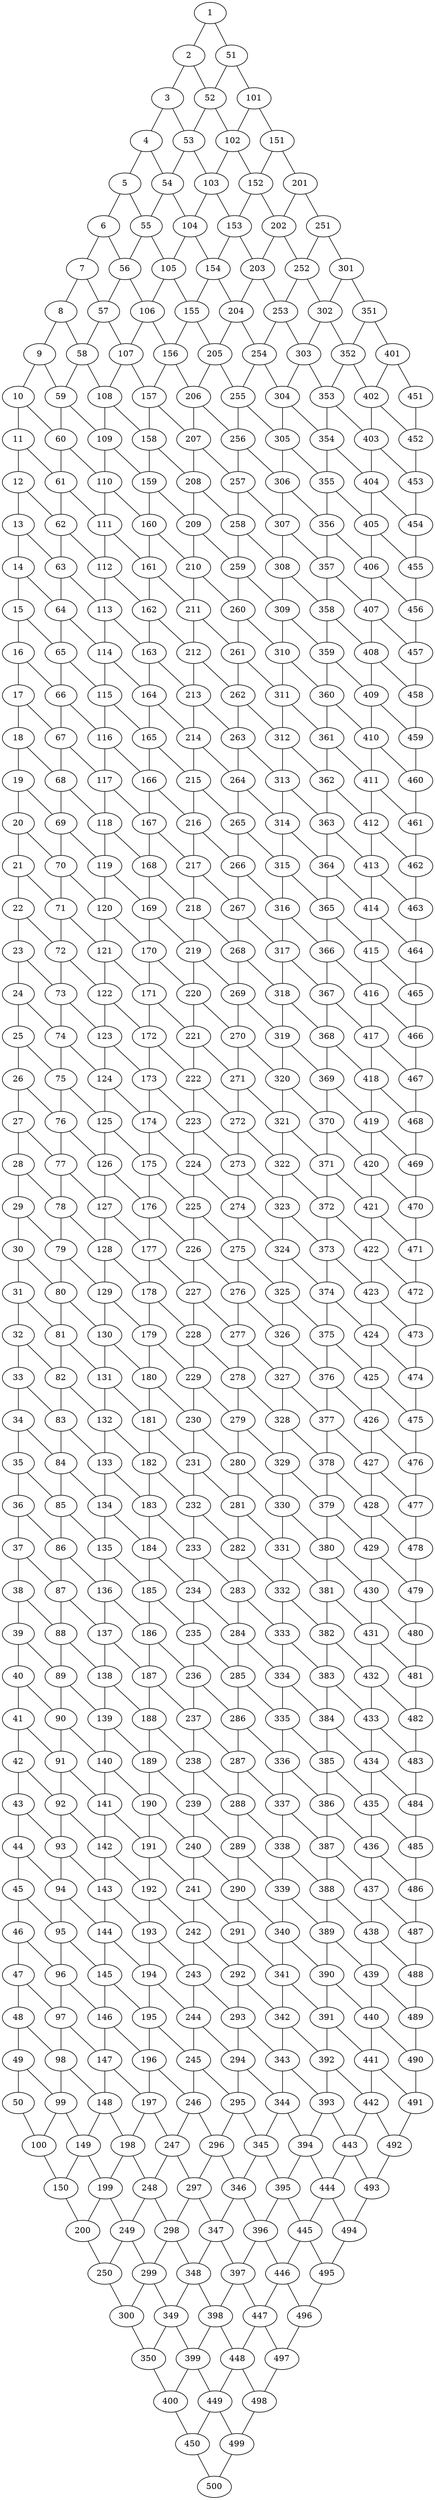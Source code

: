 graph grafoMalla{
1--2
1--51
2--3
2--52
3--4
3--53
4--5
4--54
5--6
5--55
6--7
6--56
7--8
7--57
8--9
8--58
9--10
9--59
10--11
10--60
11--12
11--61
12--13
12--62
13--14
13--63
14--15
14--64
15--16
15--65
16--17
16--66
17--18
17--67
18--19
18--68
19--20
19--69
20--21
20--70
21--22
21--71
22--23
22--72
23--24
23--73
24--25
24--74
25--26
25--75
26--27
26--76
27--28
27--77
28--29
28--78
29--30
29--79
30--31
30--80
31--32
31--81
32--33
32--82
33--34
33--83
34--35
34--84
35--36
35--85
36--37
36--86
37--38
37--87
38--39
38--88
39--40
39--89
40--41
40--90
41--42
41--91
42--43
42--92
43--44
43--93
44--45
44--94
45--46
45--95
46--47
46--96
47--48
47--97
48--49
48--98
49--50
49--99
50--100
51--52
51--101
52--53
52--102
53--54
53--103
54--55
54--104
55--56
55--105
56--57
56--106
57--58
57--107
58--59
58--108
59--60
59--109
60--61
60--110
61--62
61--111
62--63
62--112
63--64
63--113
64--65
64--114
65--66
65--115
66--67
66--116
67--68
67--117
68--69
68--118
69--70
69--119
70--71
70--120
71--72
71--121
72--73
72--122
73--74
73--123
74--75
74--124
75--76
75--125
76--77
76--126
77--78
77--127
78--79
78--128
79--80
79--129
80--81
80--130
81--82
81--131
82--83
82--132
83--84
83--133
84--85
84--134
85--86
85--135
86--87
86--136
87--88
87--137
88--89
88--138
89--90
89--139
90--91
90--140
91--92
91--141
92--93
92--142
93--94
93--143
94--95
94--144
95--96
95--145
96--97
96--146
97--98
97--147
98--99
98--148
99--100
99--149
100--150
101--102
101--151
102--103
102--152
103--104
103--153
104--105
104--154
105--106
105--155
106--107
106--156
107--108
107--157
108--109
108--158
109--110
109--159
110--111
110--160
111--112
111--161
112--113
112--162
113--114
113--163
114--115
114--164
115--116
115--165
116--117
116--166
117--118
117--167
118--119
118--168
119--120
119--169
120--121
120--170
121--122
121--171
122--123
122--172
123--124
123--173
124--125
124--174
125--126
125--175
126--127
126--176
127--128
127--177
128--129
128--178
129--130
129--179
130--131
130--180
131--132
131--181
132--133
132--182
133--134
133--183
134--135
134--184
135--136
135--185
136--137
136--186
137--138
137--187
138--139
138--188
139--140
139--189
140--141
140--190
141--142
141--191
142--143
142--192
143--144
143--193
144--145
144--194
145--146
145--195
146--147
146--196
147--148
147--197
148--149
148--198
149--150
149--199
150--200
151--152
151--201
152--153
152--202
153--154
153--203
154--155
154--204
155--156
155--205
156--157
156--206
157--158
157--207
158--159
158--208
159--160
159--209
160--161
160--210
161--162
161--211
162--163
162--212
163--164
163--213
164--165
164--214
165--166
165--215
166--167
166--216
167--168
167--217
168--169
168--218
169--170
169--219
170--171
170--220
171--172
171--221
172--173
172--222
173--174
173--223
174--175
174--224
175--176
175--225
176--177
176--226
177--178
177--227
178--179
178--228
179--180
179--229
180--181
180--230
181--182
181--231
182--183
182--232
183--184
183--233
184--185
184--234
185--186
185--235
186--187
186--236
187--188
187--237
188--189
188--238
189--190
189--239
190--191
190--240
191--192
191--241
192--193
192--242
193--194
193--243
194--195
194--244
195--196
195--245
196--197
196--246
197--198
197--247
198--199
198--248
199--200
199--249
200--250
201--202
201--251
202--203
202--252
203--204
203--253
204--205
204--254
205--206
205--255
206--207
206--256
207--208
207--257
208--209
208--258
209--210
209--259
210--211
210--260
211--212
211--261
212--213
212--262
213--214
213--263
214--215
214--264
215--216
215--265
216--217
216--266
217--218
217--267
218--219
218--268
219--220
219--269
220--221
220--270
221--222
221--271
222--223
222--272
223--224
223--273
224--225
224--274
225--226
225--275
226--227
226--276
227--228
227--277
228--229
228--278
229--230
229--279
230--231
230--280
231--232
231--281
232--233
232--282
233--234
233--283
234--235
234--284
235--236
235--285
236--237
236--286
237--238
237--287
238--239
238--288
239--240
239--289
240--241
240--290
241--242
241--291
242--243
242--292
243--244
243--293
244--245
244--294
245--246
245--295
246--247
246--296
247--248
247--297
248--249
248--298
249--250
249--299
250--300
251--252
251--301
252--253
252--302
253--254
253--303
254--255
254--304
255--256
255--305
256--257
256--306
257--258
257--307
258--259
258--308
259--260
259--309
260--261
260--310
261--262
261--311
262--263
262--312
263--264
263--313
264--265
264--314
265--266
265--315
266--267
266--316
267--268
267--317
268--269
268--318
269--270
269--319
270--271
270--320
271--272
271--321
272--273
272--322
273--274
273--323
274--275
274--324
275--276
275--325
276--277
276--326
277--278
277--327
278--279
278--328
279--280
279--329
280--281
280--330
281--282
281--331
282--283
282--332
283--284
283--333
284--285
284--334
285--286
285--335
286--287
286--336
287--288
287--337
288--289
288--338
289--290
289--339
290--291
290--340
291--292
291--341
292--293
292--342
293--294
293--343
294--295
294--344
295--296
295--345
296--297
296--346
297--298
297--347
298--299
298--348
299--300
299--349
300--350
301--302
301--351
302--303
302--352
303--304
303--353
304--305
304--354
305--306
305--355
306--307
306--356
307--308
307--357
308--309
308--358
309--310
309--359
310--311
310--360
311--312
311--361
312--313
312--362
313--314
313--363
314--315
314--364
315--316
315--365
316--317
316--366
317--318
317--367
318--319
318--368
319--320
319--369
320--321
320--370
321--322
321--371
322--323
322--372
323--324
323--373
324--325
324--374
325--326
325--375
326--327
326--376
327--328
327--377
328--329
328--378
329--330
329--379
330--331
330--380
331--332
331--381
332--333
332--382
333--334
333--383
334--335
334--384
335--336
335--385
336--337
336--386
337--338
337--387
338--339
338--388
339--340
339--389
340--341
340--390
341--342
341--391
342--343
342--392
343--344
343--393
344--345
344--394
345--346
345--395
346--347
346--396
347--348
347--397
348--349
348--398
349--350
349--399
350--400
351--352
351--401
352--353
352--402
353--354
353--403
354--355
354--404
355--356
355--405
356--357
356--406
357--358
357--407
358--359
358--408
359--360
359--409
360--361
360--410
361--362
361--411
362--363
362--412
363--364
363--413
364--365
364--414
365--366
365--415
366--367
366--416
367--368
367--417
368--369
368--418
369--370
369--419
370--371
370--420
371--372
371--421
372--373
372--422
373--374
373--423
374--375
374--424
375--376
375--425
376--377
376--426
377--378
377--427
378--379
378--428
379--380
379--429
380--381
380--430
381--382
381--431
382--383
382--432
383--384
383--433
384--385
384--434
385--386
385--435
386--387
386--436
387--388
387--437
388--389
388--438
389--390
389--439
390--391
390--440
391--392
391--441
392--393
392--442
393--394
393--443
394--395
394--444
395--396
395--445
396--397
396--446
397--398
397--447
398--399
398--448
399--400
399--449
400--450
401--402
401--451
402--403
402--452
403--404
403--453
404--405
404--454
405--406
405--455
406--407
406--456
407--408
407--457
408--409
408--458
409--410
409--459
410--411
410--460
411--412
411--461
412--413
412--462
413--414
413--463
414--415
414--464
415--416
415--465
416--417
416--466
417--418
417--467
418--419
418--468
419--420
419--469
420--421
420--470
421--422
421--471
422--423
422--472
423--424
423--473
424--425
424--474
425--426
425--475
426--427
426--476
427--428
427--477
428--429
428--478
429--430
429--479
430--431
430--480
431--432
431--481
432--433
432--482
433--434
433--483
434--435
434--484
435--436
435--485
436--437
436--486
437--438
437--487
438--439
438--488
439--440
439--489
440--441
440--490
441--442
441--491
442--443
442--492
443--444
443--493
444--445
444--494
445--446
445--495
446--447
446--496
447--448
447--497
448--449
448--498
449--450
449--499
450--500
451--452
452--453
453--454
454--455
455--456
456--457
457--458
458--459
459--460
460--461
461--462
462--463
463--464
464--465
465--466
466--467
467--468
468--469
469--470
470--471
471--472
472--473
473--474
474--475
475--476
476--477
477--478
478--479
479--480
480--481
481--482
482--483
483--484
484--485
485--486
486--487
487--488
488--489
489--490
490--491
491--492
492--493
493--494
494--495
495--496
496--497
497--498
498--499
499--500
}
